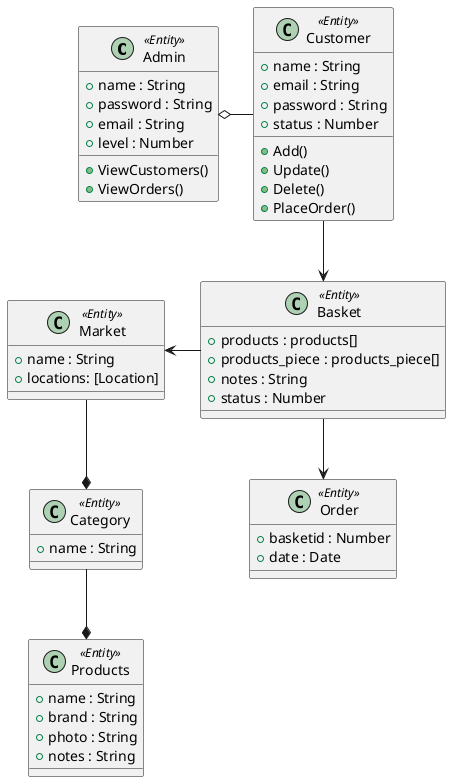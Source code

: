 @startuml "Class Diagram"

class Admin << Entity >> {
    + name : String
    + password : String
    + email : String
    + level : Number
    + ViewCustomers()
    + ViewOrders()
}

class Customer << Entity >> {
    + name : String
    + email : String
    + password : String
    + status : Number
    + Add()
    + Update()
    + Delete()
    + PlaceOrder()
}

class Market << Entity >> {
    + name : String
    + locations: [Location]
}

class Category << Entity >> {
    + name : String
}

class Products << Entity >> {
    + name : String
    + brand : String
    + photo : String
    + notes : String
}

class Basket << Entity >> {
    + products : products[]
    + products_piece : products_piece[]
    + notes : String
    + status : Number
}

class Order << Entity >> { 
    + basketid : Number
    + date : Date
}
Customer -left-o Admin
Category *-up- Market
Products *-up- Category
Customer --> Basket
Basket --> Order
Basket -left-> Market

@enduml